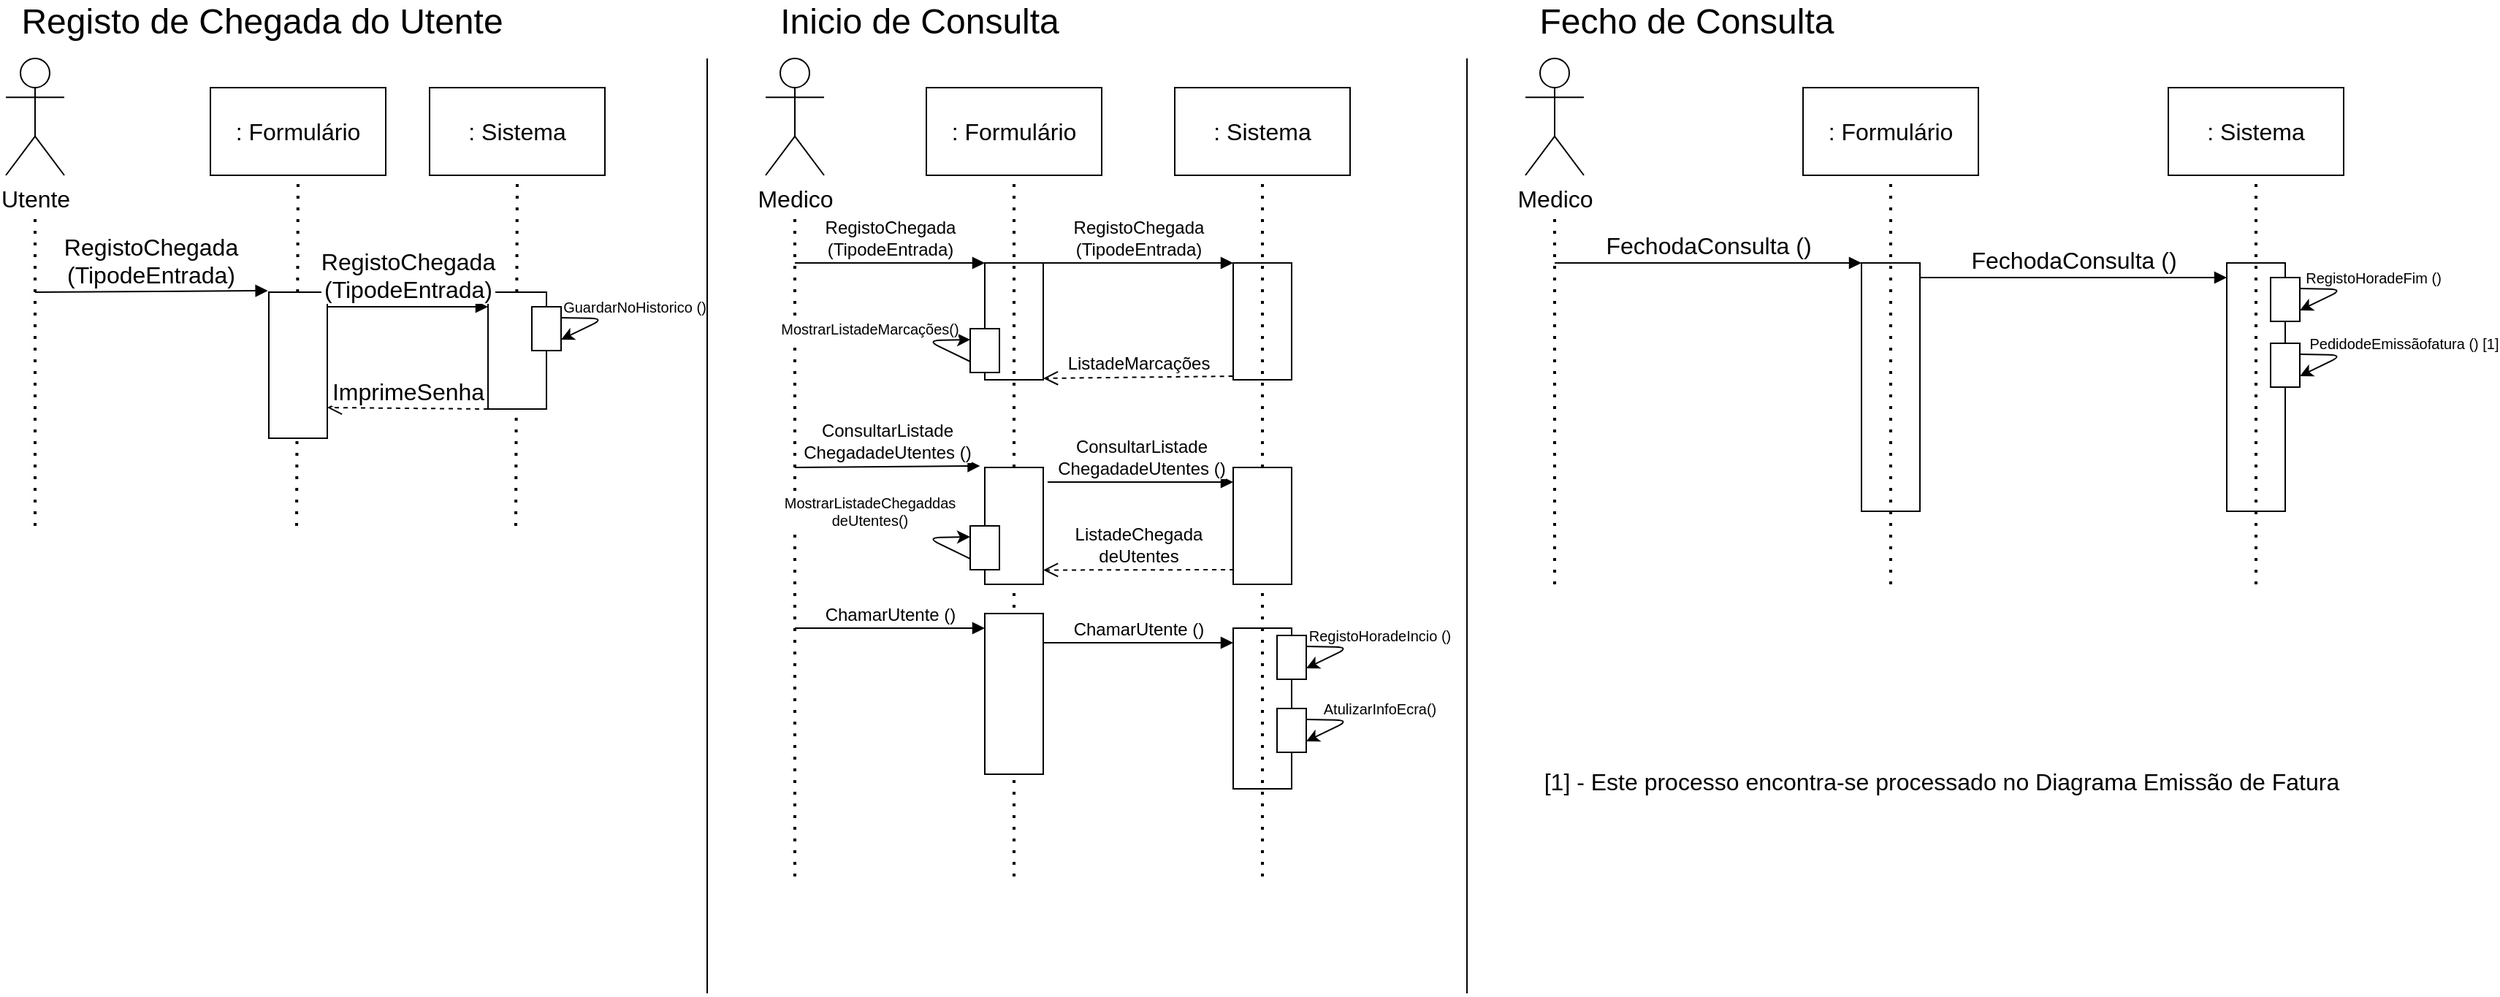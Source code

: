 <mxfile version="14.2.7" type="device"><diagram id="oZMAZz5Z5XqSI4SaxOpV" name="Page-1"><mxGraphModel dx="1483" dy="783" grid="1" gridSize="10" guides="1" tooltips="1" connect="1" arrows="1" fold="1" page="1" pageScale="1" pageWidth="2336" pageHeight="1654" math="0" shadow="0"><root><mxCell id="0"/><mxCell id="1" parent="0"/><mxCell id="Wi75mN2C0Byuuj2TfR3Q-1" value="Utente" style="shape=umlActor;verticalLabelPosition=bottom;verticalAlign=top;html=1;outlineConnect=0;fontSize=16;" parent="1" vertex="1"><mxGeometry x="80" y="40" width="40" height="80" as="geometry"/></mxCell><mxCell id="Wi75mN2C0Byuuj2TfR3Q-2" value="" style="endArrow=none;dashed=1;html=1;dashPattern=1 3;strokeWidth=2;" parent="1" edge="1"><mxGeometry width="50" height="50" relative="1" as="geometry"><mxPoint x="100" y="360" as="sourcePoint"/><mxPoint x="100" y="150" as="targetPoint"/></mxGeometry></mxCell><mxCell id="Wi75mN2C0Byuuj2TfR3Q-5" value=": Sistema" style="rounded=0;whiteSpace=wrap;html=1;fontSize=16;" parent="1" vertex="1"><mxGeometry x="370" y="60" width="120" height="60" as="geometry"/></mxCell><mxCell id="Wi75mN2C0Byuuj2TfR3Q-6" value="" style="endArrow=none;dashed=1;html=1;dashPattern=1 3;strokeWidth=2;entryX=0.5;entryY=1;entryDx=0;entryDy=0;" parent="1" target="Wi75mN2C0Byuuj2TfR3Q-5" edge="1"><mxGeometry width="50" height="50" relative="1" as="geometry"><mxPoint x="429" y="360" as="sourcePoint"/><mxPoint x="429.41" y="130" as="targetPoint"/></mxGeometry></mxCell><mxCell id="Wi75mN2C0Byuuj2TfR3Q-7" value="" style="html=1;points=[];perimeter=orthogonalPerimeter;strokeColor=#000000;fontSize=16;" parent="1" vertex="1"><mxGeometry x="410" y="200" width="40" height="80" as="geometry"/></mxCell><mxCell id="Wi75mN2C0Byuuj2TfR3Q-8" value="RegistoChegada &lt;br&gt;(TipodeEntrada)" style="html=1;verticalAlign=bottom;endArrow=block;entryX=-0.017;entryY=-0.01;fontSize=16;entryDx=0;entryDy=0;entryPerimeter=0;" parent="1" target="xyfyNhum1Wu2lpfduxES-8" edge="1"><mxGeometry relative="1" as="geometry"><mxPoint x="100" y="200" as="sourcePoint"/></mxGeometry></mxCell><mxCell id="Wi75mN2C0Byuuj2TfR3Q-14" value="" style="rounded=0;whiteSpace=wrap;html=1;fontSize=16;" parent="1" vertex="1"><mxGeometry x="440" y="210" width="20" height="30" as="geometry"/></mxCell><mxCell id="Wi75mN2C0Byuuj2TfR3Q-15" value="" style="endArrow=classic;html=1;fontSize=16;exitX=1;exitY=0.25;exitDx=0;exitDy=0;entryX=1;entryY=0.75;entryDx=0;entryDy=0;" parent="1" source="Wi75mN2C0Byuuj2TfR3Q-14" target="Wi75mN2C0Byuuj2TfR3Q-14" edge="1"><mxGeometry width="50" height="50" relative="1" as="geometry"><mxPoint x="310" y="270" as="sourcePoint"/><mxPoint x="500" y="225" as="targetPoint"/><Array as="points"><mxPoint x="490" y="218"/></Array></mxGeometry></mxCell><mxCell id="Wi75mN2C0Byuuj2TfR3Q-16" value="GuardarNoHistorico ()" style="edgeLabel;html=1;align=center;verticalAlign=middle;resizable=0;points=[];fontSize=10;" parent="Wi75mN2C0Byuuj2TfR3Q-15" vertex="1" connectable="0"><mxGeometry x="-0.724" y="1" relative="1" as="geometry"><mxPoint x="41.41" y="-6.64" as="offset"/></mxGeometry></mxCell><mxCell id="j8hLjjgoQApwSo1IvpmB-1" value="" style="endArrow=none;html=1;fontSize=16;" parent="1" edge="1"><mxGeometry width="50" height="50" relative="1" as="geometry"><mxPoint x="560" y="680" as="sourcePoint"/><mxPoint x="560" y="40" as="targetPoint"/></mxGeometry></mxCell><mxCell id="j8hLjjgoQApwSo1IvpmB-2" value="Registo de Chegada do Utente" style="text;html=1;align=center;verticalAlign=middle;resizable=0;points=[];autosize=1;fontSize=24;" parent="1" vertex="1"><mxGeometry x="80" width="350" height="30" as="geometry"/></mxCell><mxCell id="j8hLjjgoQApwSo1IvpmB-3" value="Inicio de Consulta" style="text;html=1;align=center;verticalAlign=middle;resizable=0;points=[];autosize=1;fontSize=24;" parent="1" vertex="1"><mxGeometry x="600" width="210" height="30" as="geometry"/></mxCell><mxCell id="j8hLjjgoQApwSo1IvpmB-4" value="" style="endArrow=none;html=1;fontSize=24;" parent="1" edge="1"><mxGeometry width="50" height="50" relative="1" as="geometry"><mxPoint x="1080" y="680" as="sourcePoint"/><mxPoint x="1080" y="40" as="targetPoint"/></mxGeometry></mxCell><mxCell id="j8hLjjgoQApwSo1IvpmB-5" value="Fecho de Consulta" style="text;html=1;align=center;verticalAlign=middle;resizable=0;points=[];autosize=1;fontSize=24;" parent="1" vertex="1"><mxGeometry x="1120" width="220" height="30" as="geometry"/></mxCell><mxCell id="j8hLjjgoQApwSo1IvpmB-7" value="Medico" style="shape=umlActor;verticalLabelPosition=bottom;verticalAlign=top;html=1;outlineConnect=0;fontSize=16;" parent="1" vertex="1"><mxGeometry x="600" y="40" width="40" height="80" as="geometry"/></mxCell><mxCell id="j8hLjjgoQApwSo1IvpmB-8" value=": Sistema" style="rounded=0;whiteSpace=wrap;html=1;fontSize=16;" parent="1" vertex="1"><mxGeometry x="880" y="60" width="120" height="60" as="geometry"/></mxCell><mxCell id="j8hLjjgoQApwSo1IvpmB-12" value="" style="html=1;points=[];perimeter=orthogonalPerimeter;strokeColor=#000000;fontSize=12;" parent="1" vertex="1"><mxGeometry x="920" y="180" width="40" height="80" as="geometry"/></mxCell><mxCell id="j8hLjjgoQApwSo1IvpmB-13" value="RegistoChegada &lt;br style=&quot;font-size: 12px&quot;&gt;(TipodeEntrada)" style="html=1;verticalAlign=bottom;endArrow=block;entryX=0;entryY=0;fontSize=12;entryDx=0;entryDy=0;entryPerimeter=0;" parent="1" target="xyfyNhum1Wu2lpfduxES-15" edge="1"><mxGeometry relative="1" as="geometry"><mxPoint x="620" y="180" as="sourcePoint"/></mxGeometry></mxCell><mxCell id="j8hLjjgoQApwSo1IvpmB-18" value="" style="html=1;points=[];perimeter=orthogonalPerimeter;strokeColor=#000000;fontSize=12;" parent="1" vertex="1"><mxGeometry x="920" y="430" width="40" height="110" as="geometry"/></mxCell><mxCell id="j8hLjjgoQApwSo1IvpmB-19" value="ChamarUtente ()" style="html=1;verticalAlign=bottom;endArrow=block;entryX=0;entryY=0;fontSize=12;entryDx=0;entryDy=0;entryPerimeter=0;" parent="1" edge="1"><mxGeometry relative="1" as="geometry"><mxPoint x="620" y="430" as="sourcePoint"/><mxPoint x="750" y="430" as="targetPoint"/></mxGeometry></mxCell><mxCell id="j8hLjjgoQApwSo1IvpmB-22" value="" style="rounded=0;whiteSpace=wrap;html=1;fontSize=12;" parent="1" vertex="1"><mxGeometry x="950" y="435" width="20" height="30" as="geometry"/></mxCell><mxCell id="j8hLjjgoQApwSo1IvpmB-23" value="" style="endArrow=classic;html=1;fontSize=16;exitX=1;exitY=0.25;exitDx=0;exitDy=0;entryX=1;entryY=0.75;entryDx=0;entryDy=0;" parent="1" source="j8hLjjgoQApwSo1IvpmB-22" target="j8hLjjgoQApwSo1IvpmB-22" edge="1"><mxGeometry width="50" height="50" relative="1" as="geometry"><mxPoint x="820" y="495" as="sourcePoint"/><mxPoint x="1010" y="450" as="targetPoint"/><Array as="points"><mxPoint x="1000" y="443"/></Array></mxGeometry></mxCell><mxCell id="j8hLjjgoQApwSo1IvpmB-24" value="RegistoHoradeIncio ()" style="edgeLabel;html=1;align=center;verticalAlign=middle;resizable=0;points=[];fontSize=10;" parent="j8hLjjgoQApwSo1IvpmB-23" vertex="1" connectable="0"><mxGeometry x="-0.724" y="1" relative="1" as="geometry"><mxPoint x="41.41" y="-6.64" as="offset"/></mxGeometry></mxCell><mxCell id="j8hLjjgoQApwSo1IvpmB-27" value="" style="endArrow=none;dashed=1;html=1;dashPattern=1 3;strokeWidth=2;fontSize=12;" parent="1" edge="1"><mxGeometry width="50" height="50" relative="1" as="geometry"><mxPoint x="620" y="600" as="sourcePoint"/><mxPoint x="620" y="150" as="targetPoint"/></mxGeometry></mxCell><mxCell id="j8hLjjgoQApwSo1IvpmB-28" value="" style="endArrow=none;dashed=1;html=1;dashPattern=1 3;strokeWidth=2;entryX=0.5;entryY=1;entryDx=0;entryDy=0;" parent="1" target="j8hLjjgoQApwSo1IvpmB-8" edge="1"><mxGeometry width="50" height="50" relative="1" as="geometry"><mxPoint x="940" y="600" as="sourcePoint"/><mxPoint x="939.7" y="130.0" as="targetPoint"/></mxGeometry></mxCell><mxCell id="j8hLjjgoQApwSo1IvpmB-29" value="" style="rounded=0;whiteSpace=wrap;html=1;fontSize=12;" parent="1" vertex="1"><mxGeometry x="950" y="485" width="20" height="30" as="geometry"/></mxCell><mxCell id="j8hLjjgoQApwSo1IvpmB-30" value="" style="endArrow=classic;html=1;fontSize=16;exitX=1;exitY=0.25;exitDx=0;exitDy=0;entryX=1;entryY=0.75;entryDx=0;entryDy=0;" parent="1" source="j8hLjjgoQApwSo1IvpmB-29" target="j8hLjjgoQApwSo1IvpmB-29" edge="1"><mxGeometry width="50" height="50" relative="1" as="geometry"><mxPoint x="820" y="545" as="sourcePoint"/><mxPoint x="1010" y="500" as="targetPoint"/><Array as="points"><mxPoint x="1000" y="493"/></Array></mxGeometry></mxCell><mxCell id="j8hLjjgoQApwSo1IvpmB-31" value="AtulizarInfoEcra()" style="edgeLabel;html=1;align=center;verticalAlign=middle;resizable=0;points=[];fontSize=10;" parent="j8hLjjgoQApwSo1IvpmB-30" vertex="1" connectable="0"><mxGeometry x="-0.724" y="1" relative="1" as="geometry"><mxPoint x="41.41" y="-6.64" as="offset"/></mxGeometry></mxCell><mxCell id="j8hLjjgoQApwSo1IvpmB-37" value="" style="html=1;points=[];perimeter=orthogonalPerimeter;strokeColor=#000000;fontSize=12;" parent="1" vertex="1"><mxGeometry x="920" y="320" width="40" height="80" as="geometry"/></mxCell><mxCell id="j8hLjjgoQApwSo1IvpmB-38" value="&lt;font style=&quot;font-size: 12px&quot;&gt;ConsultarListade&lt;br style=&quot;font-size: 12px;&quot;&gt;ChegadadeUtentes ()&lt;/font&gt;" style="html=1;verticalAlign=bottom;endArrow=block;entryX=-0.081;entryY=-0.013;fontSize=12;entryDx=0;entryDy=0;entryPerimeter=0;" parent="1" target="xyfyNhum1Wu2lpfduxES-24" edge="1"><mxGeometry relative="1" as="geometry"><mxPoint x="620" y="320" as="sourcePoint"/></mxGeometry></mxCell><mxCell id="j8hLjjgoQApwSo1IvpmB-40" value="Medico" style="shape=umlActor;verticalLabelPosition=bottom;verticalAlign=top;html=1;outlineConnect=0;fontSize=16;" parent="1" vertex="1"><mxGeometry x="1120" y="40" width="40" height="80" as="geometry"/></mxCell><mxCell id="j8hLjjgoQApwSo1IvpmB-41" value=": Sistema" style="rounded=0;whiteSpace=wrap;html=1;fontSize=16;" parent="1" vertex="1"><mxGeometry x="1560" y="60" width="120" height="60" as="geometry"/></mxCell><mxCell id="j8hLjjgoQApwSo1IvpmB-42" value="" style="html=1;points=[];perimeter=orthogonalPerimeter;strokeColor=#000000;fontSize=16;" parent="1" vertex="1"><mxGeometry x="1600" y="180" width="40" height="170" as="geometry"/></mxCell><mxCell id="j8hLjjgoQApwSo1IvpmB-43" value="FechodaConsulta ()" style="html=1;verticalAlign=bottom;endArrow=block;fontSize=16;" parent="1" target="xyfyNhum1Wu2lpfduxES-33" edge="1"><mxGeometry relative="1" as="geometry"><mxPoint x="1140" y="180" as="sourcePoint"/></mxGeometry></mxCell><mxCell id="j8hLjjgoQApwSo1IvpmB-51" value="" style="endArrow=none;dashed=1;html=1;dashPattern=1 3;strokeWidth=2;" parent="1" edge="1"><mxGeometry width="50" height="50" relative="1" as="geometry"><mxPoint x="1140" y="400" as="sourcePoint"/><mxPoint x="1140" y="150" as="targetPoint"/></mxGeometry></mxCell><mxCell id="j8hLjjgoQApwSo1IvpmB-52" value="" style="endArrow=none;dashed=1;html=1;dashPattern=1 3;strokeWidth=2;entryX=0.5;entryY=1;entryDx=0;entryDy=0;" parent="1" target="j8hLjjgoQApwSo1IvpmB-41" edge="1"><mxGeometry width="50" height="50" relative="1" as="geometry"><mxPoint x="1620" y="400" as="sourcePoint"/><mxPoint x="1619.7" y="130.0" as="targetPoint"/></mxGeometry></mxCell><mxCell id="j8hLjjgoQApwSo1IvpmB-65" value="" style="rounded=0;whiteSpace=wrap;html=1;fontSize=16;" parent="1" vertex="1"><mxGeometry x="1630" y="190" width="20" height="30" as="geometry"/></mxCell><mxCell id="j8hLjjgoQApwSo1IvpmB-66" value="" style="endArrow=classic;html=1;fontSize=16;exitX=1;exitY=0.25;exitDx=0;exitDy=0;entryX=1;entryY=0.75;entryDx=0;entryDy=0;" parent="1" source="j8hLjjgoQApwSo1IvpmB-65" target="j8hLjjgoQApwSo1IvpmB-65" edge="1"><mxGeometry width="50" height="50" relative="1" as="geometry"><mxPoint x="1500" y="250" as="sourcePoint"/><mxPoint x="1690" y="205" as="targetPoint"/><Array as="points"><mxPoint x="1680" y="198"/></Array></mxGeometry></mxCell><mxCell id="j8hLjjgoQApwSo1IvpmB-67" value="RegistoHoradeFim ()" style="edgeLabel;html=1;align=center;verticalAlign=middle;resizable=0;points=[];fontSize=10;" parent="j8hLjjgoQApwSo1IvpmB-66" vertex="1" connectable="0"><mxGeometry x="-0.724" y="1" relative="1" as="geometry"><mxPoint x="41.41" y="-6.64" as="offset"/></mxGeometry></mxCell><mxCell id="j8hLjjgoQApwSo1IvpmB-73" value="[1] - Este processo encontra-se processado no Diagrama Emissão de Fatura" style="text;html=1;strokeColor=none;fillColor=none;align=center;verticalAlign=middle;whiteSpace=wrap;rounded=0;fontSize=16;" parent="1" vertex="1"><mxGeometry x="1130" y="520" width="550" height="30" as="geometry"/></mxCell><mxCell id="xyfyNhum1Wu2lpfduxES-6" value=": Formulário" style="rounded=0;whiteSpace=wrap;html=1;fontSize=16;" parent="1" vertex="1"><mxGeometry x="220" y="60" width="120" height="60" as="geometry"/></mxCell><mxCell id="xyfyNhum1Wu2lpfduxES-7" value="" style="endArrow=none;dashed=1;html=1;dashPattern=1 3;strokeWidth=2;entryX=0.5;entryY=1;entryDx=0;entryDy=0;" parent="1" target="xyfyNhum1Wu2lpfduxES-6" edge="1"><mxGeometry width="50" height="50" relative="1" as="geometry"><mxPoint x="279.0" y="360" as="sourcePoint"/><mxPoint x="279.41" y="130" as="targetPoint"/></mxGeometry></mxCell><mxCell id="xyfyNhum1Wu2lpfduxES-8" value="" style="html=1;points=[];perimeter=orthogonalPerimeter;strokeColor=#000000;fontSize=16;" parent="1" vertex="1"><mxGeometry x="260" y="200" width="40" height="100" as="geometry"/></mxCell><mxCell id="xyfyNhum1Wu2lpfduxES-12" value="RegistoChegada &lt;br&gt;(TipodeEntrada)" style="html=1;verticalAlign=bottom;endArrow=block;entryX=-0.017;entryY=-0.01;fontSize=16;entryDx=0;entryDy=0;entryPerimeter=0;" parent="1" edge="1"><mxGeometry relative="1" as="geometry"><mxPoint x="300" y="210" as="sourcePoint"/><mxPoint x="410.0" y="210.0" as="targetPoint"/></mxGeometry></mxCell><mxCell id="xyfyNhum1Wu2lpfduxES-13" value="ImprimeSenha" style="html=1;verticalAlign=bottom;endArrow=open;dashed=1;endSize=8;fontSize=16;exitX=-0.033;exitY=1.013;exitDx=0;exitDy=0;exitPerimeter=0;" parent="1" edge="1"><mxGeometry relative="1" as="geometry"><mxPoint x="300" y="279" as="targetPoint"/><mxPoint x="410.0" y="280.0" as="sourcePoint"/></mxGeometry></mxCell><mxCell id="xyfyNhum1Wu2lpfduxES-14" value=": Formulário" style="rounded=0;whiteSpace=wrap;html=1;fontSize=16;" parent="1" vertex="1"><mxGeometry x="710" y="60" width="120" height="60" as="geometry"/></mxCell><mxCell id="xyfyNhum1Wu2lpfduxES-15" value="" style="html=1;points=[];perimeter=orthogonalPerimeter;strokeColor=#000000;fontSize=12;" parent="1" vertex="1"><mxGeometry x="750" y="180" width="40" height="80" as="geometry"/></mxCell><mxCell id="xyfyNhum1Wu2lpfduxES-20" value="" style="endArrow=none;dashed=1;html=1;dashPattern=1 3;strokeWidth=2;entryX=0.5;entryY=1;entryDx=0;entryDy=0;" parent="1" target="xyfyNhum1Wu2lpfduxES-14" edge="1"><mxGeometry width="50" height="50" relative="1" as="geometry"><mxPoint x="770" y="600" as="sourcePoint"/><mxPoint x="769.7" y="130.0" as="targetPoint"/></mxGeometry></mxCell><mxCell id="xyfyNhum1Wu2lpfduxES-24" value="" style="html=1;points=[];perimeter=orthogonalPerimeter;strokeColor=#000000;fontSize=12;" parent="1" vertex="1"><mxGeometry x="750" y="320" width="40" height="80" as="geometry"/></mxCell><mxCell id="xyfyNhum1Wu2lpfduxES-25" value="RegistoChegada &lt;br style=&quot;font-size: 12px&quot;&gt;(TipodeEntrada)" style="html=1;verticalAlign=bottom;endArrow=block;entryX=0;entryY=0;fontSize=12;entryDx=0;entryDy=0;entryPerimeter=0;" parent="1" edge="1"><mxGeometry relative="1" as="geometry"><mxPoint x="790" y="180" as="sourcePoint"/><mxPoint x="920" y="180" as="targetPoint"/></mxGeometry></mxCell><mxCell id="xyfyNhum1Wu2lpfduxES-26" value="ListadeMarcações" style="html=1;verticalAlign=bottom;endArrow=open;dashed=1;endSize=8;exitX=-0.005;exitY=0.969;fontSize=12;exitDx=0;exitDy=0;exitPerimeter=0;" parent="1" edge="1"><mxGeometry relative="1" as="geometry"><mxPoint x="790" y="259" as="targetPoint"/><mxPoint x="919.8" y="257.52" as="sourcePoint"/></mxGeometry></mxCell><mxCell id="xyfyNhum1Wu2lpfduxES-28" value="&lt;font style=&quot;font-size: 12px&quot;&gt;ConsultarListade&lt;br style=&quot;font-size: 12px;&quot;&gt;ChegadadeUtentes ()&lt;/font&gt;" style="html=1;verticalAlign=bottom;endArrow=block;entryX=-0.081;entryY=-0.013;fontSize=12;entryDx=0;entryDy=0;entryPerimeter=0;" parent="1" edge="1"><mxGeometry relative="1" as="geometry"><mxPoint x="793" y="330" as="sourcePoint"/><mxPoint x="920" y="330.0" as="targetPoint"/></mxGeometry></mxCell><mxCell id="xyfyNhum1Wu2lpfduxES-29" value="ListadeChegada&lt;br&gt;deUtentes" style="html=1;verticalAlign=bottom;endArrow=open;dashed=1;endSize=8;exitX=0.014;exitY=0.947;fontSize=12;exitDx=0;exitDy=0;exitPerimeter=0;" parent="1" edge="1"><mxGeometry relative="1" as="geometry"><mxPoint x="790" y="390.24" as="targetPoint"/><mxPoint x="920.56" y="390" as="sourcePoint"/></mxGeometry></mxCell><mxCell id="xyfyNhum1Wu2lpfduxES-30" value="ChamarUtente ()" style="html=1;verticalAlign=bottom;endArrow=block;entryX=0;entryY=0;fontSize=12;entryDx=0;entryDy=0;entryPerimeter=0;" parent="1" edge="1"><mxGeometry relative="1" as="geometry"><mxPoint x="790" y="440" as="sourcePoint"/><mxPoint x="920" y="440" as="targetPoint"/></mxGeometry></mxCell><mxCell id="xyfyNhum1Wu2lpfduxES-31" value="" style="html=1;points=[];perimeter=orthogonalPerimeter;strokeColor=#000000;fontSize=12;" parent="1" vertex="1"><mxGeometry x="750" y="420" width="40" height="110" as="geometry"/></mxCell><mxCell id="xyfyNhum1Wu2lpfduxES-32" value=": Formulário" style="rounded=0;whiteSpace=wrap;html=1;fontSize=16;" parent="1" vertex="1"><mxGeometry x="1310" y="60" width="120" height="60" as="geometry"/></mxCell><mxCell id="xyfyNhum1Wu2lpfduxES-33" value="" style="html=1;points=[];perimeter=orthogonalPerimeter;strokeColor=#000000;fontSize=16;" parent="1" vertex="1"><mxGeometry x="1350" y="180" width="40" height="170" as="geometry"/></mxCell><mxCell id="xyfyNhum1Wu2lpfduxES-34" value="" style="endArrow=none;dashed=1;html=1;dashPattern=1 3;strokeWidth=2;entryX=0.5;entryY=1;entryDx=0;entryDy=0;" parent="1" target="xyfyNhum1Wu2lpfduxES-32" edge="1"><mxGeometry width="50" height="50" relative="1" as="geometry"><mxPoint x="1370" y="400" as="sourcePoint"/><mxPoint x="1369.7" y="130.0" as="targetPoint"/></mxGeometry></mxCell><mxCell id="xyfyNhum1Wu2lpfduxES-38" value="" style="rounded=0;whiteSpace=wrap;html=1;fontSize=16;" parent="1" vertex="1"><mxGeometry x="1630" y="235" width="20" height="30" as="geometry"/></mxCell><mxCell id="xyfyNhum1Wu2lpfduxES-39" value="" style="endArrow=classic;html=1;fontSize=16;exitX=1;exitY=0.25;exitDx=0;exitDy=0;entryX=1;entryY=0.75;entryDx=0;entryDy=0;" parent="1" source="xyfyNhum1Wu2lpfduxES-38" target="xyfyNhum1Wu2lpfduxES-38" edge="1"><mxGeometry width="50" height="50" relative="1" as="geometry"><mxPoint x="1500" y="295" as="sourcePoint"/><mxPoint x="1690" y="250" as="targetPoint"/><Array as="points"><mxPoint x="1680" y="243"/></Array></mxGeometry></mxCell><mxCell id="xyfyNhum1Wu2lpfduxES-40" value="PedidodeEmissãofatura () [1]" style="edgeLabel;html=1;align=center;verticalAlign=middle;resizable=0;points=[];fontSize=10;" parent="xyfyNhum1Wu2lpfduxES-39" vertex="1" connectable="0"><mxGeometry x="-0.724" y="1" relative="1" as="geometry"><mxPoint x="61.75" y="-6.64" as="offset"/></mxGeometry></mxCell><mxCell id="xyfyNhum1Wu2lpfduxES-41" value="FechodaConsulta ()" style="html=1;verticalAlign=bottom;endArrow=block;fontSize=16;" parent="1" edge="1"><mxGeometry relative="1" as="geometry"><mxPoint x="1390" y="190" as="sourcePoint"/><mxPoint x="1600" y="190" as="targetPoint"/></mxGeometry></mxCell><mxCell id="ebY06d2oX0gBplQ1yQmm-1" value="" style="rounded=0;whiteSpace=wrap;html=1;fontSize=12;rotation=-180;" vertex="1" parent="1"><mxGeometry x="740" y="225" width="20" height="30" as="geometry"/></mxCell><mxCell id="ebY06d2oX0gBplQ1yQmm-2" value="" style="endArrow=classic;html=1;fontSize=16;exitX=1;exitY=0.25;exitDx=0;exitDy=0;entryX=1;entryY=0.75;entryDx=0;entryDy=0;" edge="1" parent="1" source="ebY06d2oX0gBplQ1yQmm-1" target="ebY06d2oX0gBplQ1yQmm-1"><mxGeometry width="50" height="50" relative="1" as="geometry"><mxPoint x="610" y="285" as="sourcePoint"/><mxPoint x="800" y="240" as="targetPoint"/><Array as="points"><mxPoint x="710" y="233"/></Array></mxGeometry></mxCell><mxCell id="ebY06d2oX0gBplQ1yQmm-3" value="MostrarListadeMarcações()" style="edgeLabel;html=1;align=center;verticalAlign=middle;resizable=0;points=[];fontSize=10;" vertex="1" connectable="0" parent="ebY06d2oX0gBplQ1yQmm-2"><mxGeometry x="-0.724" y="1" relative="1" as="geometry"><mxPoint x="-61.64" y="-19.57" as="offset"/></mxGeometry></mxCell><mxCell id="ebY06d2oX0gBplQ1yQmm-4" value="" style="rounded=0;whiteSpace=wrap;html=1;fontSize=12;rotation=-180;" vertex="1" parent="1"><mxGeometry x="740" y="360" width="20" height="30" as="geometry"/></mxCell><mxCell id="ebY06d2oX0gBplQ1yQmm-5" value="" style="endArrow=classic;html=1;fontSize=16;exitX=1;exitY=0.25;exitDx=0;exitDy=0;entryX=1;entryY=0.75;entryDx=0;entryDy=0;" edge="1" parent="1" source="ebY06d2oX0gBplQ1yQmm-4" target="ebY06d2oX0gBplQ1yQmm-4"><mxGeometry width="50" height="50" relative="1" as="geometry"><mxPoint x="610" y="420" as="sourcePoint"/><mxPoint x="800" y="375" as="targetPoint"/><Array as="points"><mxPoint x="710" y="368"/></Array></mxGeometry></mxCell><mxCell id="ebY06d2oX0gBplQ1yQmm-6" value="MostrarListadeChegaddas&lt;br&gt;deUtentes()" style="edgeLabel;html=1;align=center;verticalAlign=middle;resizable=0;points=[];fontSize=10;" vertex="1" connectable="0" parent="ebY06d2oX0gBplQ1yQmm-5"><mxGeometry x="-0.724" y="1" relative="1" as="geometry"><mxPoint x="-61.64" y="-29.5" as="offset"/></mxGeometry></mxCell></root></mxGraphModel></diagram></mxfile>